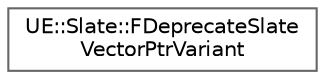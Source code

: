 digraph "Graphical Class Hierarchy"
{
 // INTERACTIVE_SVG=YES
 // LATEX_PDF_SIZE
  bgcolor="transparent";
  edge [fontname=Helvetica,fontsize=10,labelfontname=Helvetica,labelfontsize=10];
  node [fontname=Helvetica,fontsize=10,shape=box,height=0.2,width=0.4];
  rankdir="LR";
  Node0 [id="Node000000",label="UE::Slate::FDeprecateSlate\lVectorPtrVariant",height=0.2,width=0.4,color="grey40", fillcolor="white", style="filled",URL="$df/d1f/structUE_1_1Slate_1_1FDeprecateSlateVectorPtrVariant.html",tooltip=" "];
}
